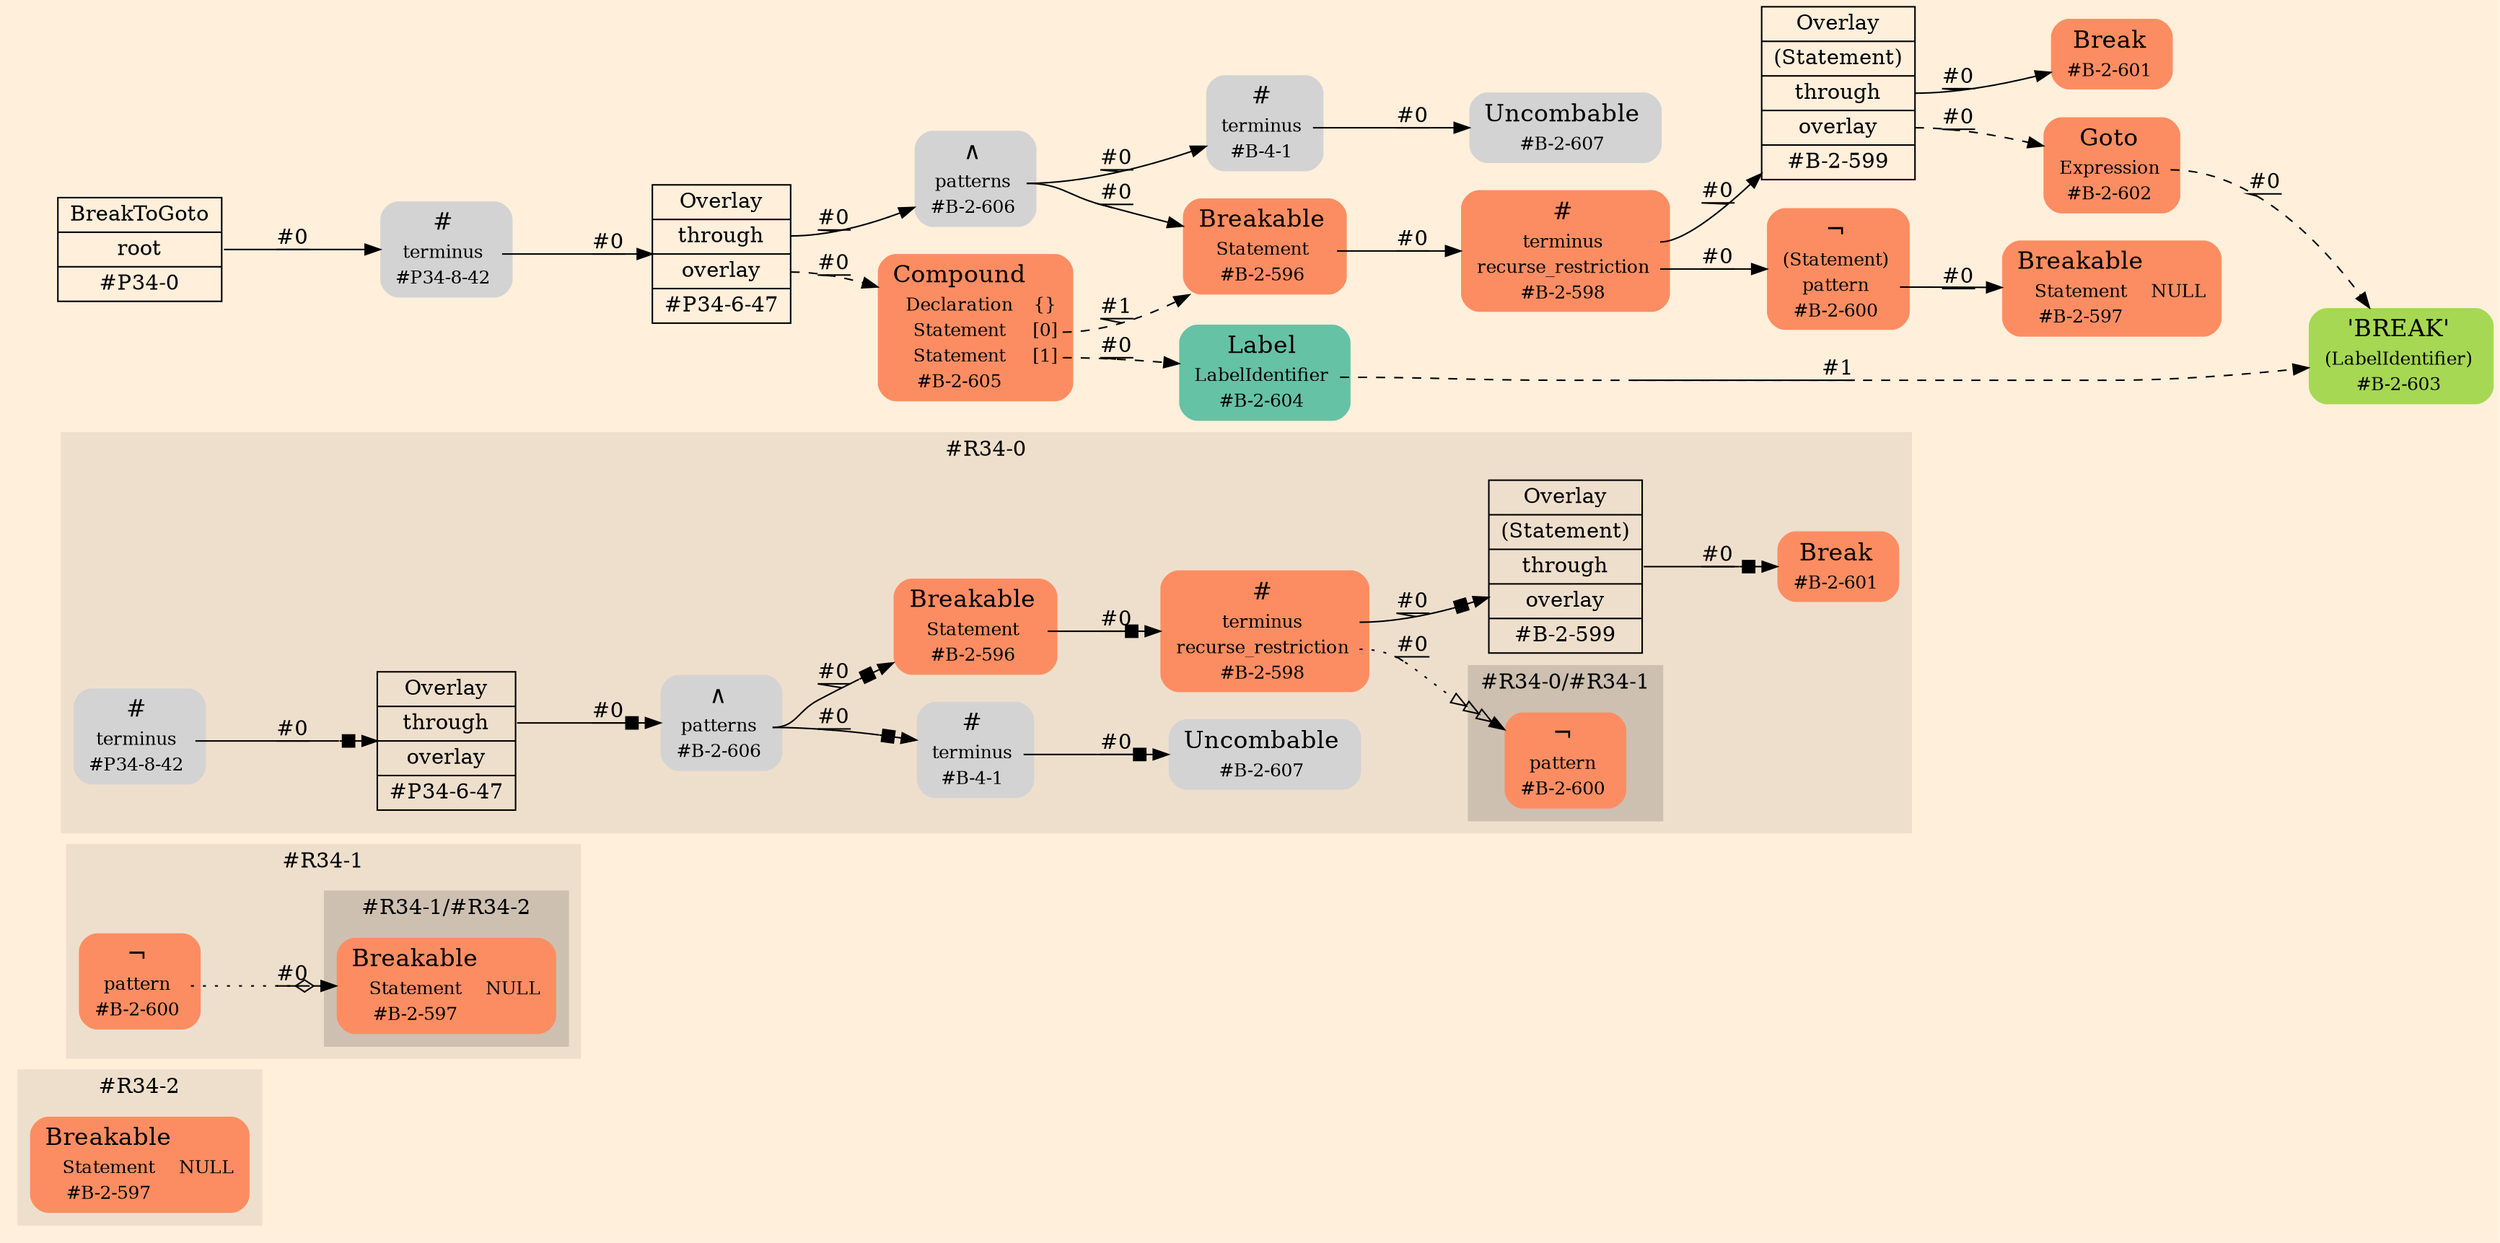 digraph Inferno {
graph [
    rankdir = "LR"
    bgcolor = antiquewhite1
    color = black
    fontcolor = black
];
node [
];
// -------------------- figure #R34-2 --------------------
subgraph "cluster#R34-2" {
    label = "#R34-2"
    style = "filled"
    color = antiquewhite2
    "#R34-2/#B-2-597" [
        shape = "plaintext"
        fillcolor = "/set28/2"
        label = <<TABLE BORDER="0" CELLBORDER="0" CELLSPACING="0">
         <TR><TD><FONT POINT-SIZE="16.0">Breakable</FONT></TD><TD></TD></TR>
         <TR><TD>Statement</TD><TD PORT="port0">NULL</TD></TR>
         <TR><TD>#B-2-597</TD><TD PORT="port1"></TD></TR>
        </TABLE>>
        style = "rounded,filled"
        fontsize = "12"
    ];
    
}


// -------------------- figure #R34-1 --------------------
subgraph "cluster#R34-1" {
    label = "#R34-1"
    style = "filled"
    color = antiquewhite2
    "#R34-1/#B-2-600" [
        shape = "plaintext"
        fillcolor = "/set28/2"
        label = <<TABLE BORDER="0" CELLBORDER="0" CELLSPACING="0">
         <TR><TD><FONT POINT-SIZE="16.0">¬</FONT></TD><TD></TD></TR>
         <TR><TD>pattern</TD><TD PORT="port0"></TD></TR>
         <TR><TD>#B-2-600</TD><TD PORT="port1"></TD></TR>
        </TABLE>>
        style = "rounded,filled"
        fontsize = "12"
    ];
    
    subgraph "cluster#R34-1/#R34-2" {
        label = "#R34-1/#R34-2"
        style = "filled"
        color = antiquewhite3
        "#R34-1/#0/#B-2-597" [
            shape = "plaintext"
            fillcolor = "/set28/2"
            label = <<TABLE BORDER="0" CELLBORDER="0" CELLSPACING="0">
             <TR><TD><FONT POINT-SIZE="16.0">Breakable</FONT></TD><TD></TD></TR>
             <TR><TD>Statement</TD><TD PORT="port0">NULL</TD></TR>
             <TR><TD>#B-2-597</TD><TD PORT="port1"></TD></TR>
            </TABLE>>
            style = "rounded,filled"
            fontsize = "12"
        ];
        
    }
    
}


// -------------------- figure #R34-0 --------------------
subgraph "cluster#R34-0" {
    label = "#R34-0"
    style = "filled"
    color = antiquewhite2
    "#R34-0/#B-2-606" [
        shape = "plaintext"
        label = <<TABLE BORDER="0" CELLBORDER="0" CELLSPACING="0">
         <TR><TD><FONT POINT-SIZE="16.0">∧</FONT></TD><TD></TD></TR>
         <TR><TD>patterns</TD><TD PORT="port0"></TD></TR>
         <TR><TD>#B-2-606</TD><TD PORT="port1"></TD></TR>
        </TABLE>>
        style = "rounded,filled"
        fontsize = "12"
    ];
    
    "#R34-0/#B-2-599" [
        shape = "record"
        fillcolor = antiquewhite2
        label = "<fixed> Overlay | <port0> (Statement) | <port1> through | <port2> overlay | <port3> #B-2-599"
        style = "filled"
        fontsize = "14"
        color = black
        fontcolor = black
    ];
    
    "#R34-0/#B-2-598" [
        shape = "plaintext"
        fillcolor = "/set28/2"
        label = <<TABLE BORDER="0" CELLBORDER="0" CELLSPACING="0">
         <TR><TD><FONT POINT-SIZE="16.0">#</FONT></TD><TD></TD></TR>
         <TR><TD>terminus</TD><TD PORT="port0"></TD></TR>
         <TR><TD>recurse_restriction</TD><TD PORT="port1"></TD></TR>
         <TR><TD>#B-2-598</TD><TD PORT="port2"></TD></TR>
        </TABLE>>
        style = "rounded,filled"
        fontsize = "12"
    ];
    
    "#R34-0/#P34-6-47" [
        shape = "record"
        fillcolor = antiquewhite2
        label = "<fixed> Overlay | <port0> through | <port1> overlay | <port2> #P34-6-47"
        style = "filled"
        fontsize = "14"
        color = black
        fontcolor = black
    ];
    
    "#R34-0/#B-2-601" [
        shape = "plaintext"
        fillcolor = "/set28/2"
        label = <<TABLE BORDER="0" CELLBORDER="0" CELLSPACING="0">
         <TR><TD><FONT POINT-SIZE="16.0">Break</FONT></TD><TD></TD></TR>
         <TR><TD>#B-2-601</TD><TD PORT="port0"></TD></TR>
        </TABLE>>
        style = "rounded,filled"
        fontsize = "12"
    ];
    
    "#R34-0/#B-4-1" [
        shape = "plaintext"
        label = <<TABLE BORDER="0" CELLBORDER="0" CELLSPACING="0">
         <TR><TD><FONT POINT-SIZE="16.0">#</FONT></TD><TD></TD></TR>
         <TR><TD>terminus</TD><TD PORT="port0"></TD></TR>
         <TR><TD>#B-4-1</TD><TD PORT="port1"></TD></TR>
        </TABLE>>
        style = "rounded,filled"
        fontsize = "12"
    ];
    
    "#R34-0/#B-2-607" [
        shape = "plaintext"
        label = <<TABLE BORDER="0" CELLBORDER="0" CELLSPACING="0">
         <TR><TD><FONT POINT-SIZE="16.0">Uncombable</FONT></TD><TD></TD></TR>
         <TR><TD>#B-2-607</TD><TD PORT="port0"></TD></TR>
        </TABLE>>
        style = "rounded,filled"
        fontsize = "12"
    ];
    
    "#R34-0/#B-2-596" [
        shape = "plaintext"
        fillcolor = "/set28/2"
        label = <<TABLE BORDER="0" CELLBORDER="0" CELLSPACING="0">
         <TR><TD><FONT POINT-SIZE="16.0">Breakable</FONT></TD><TD></TD></TR>
         <TR><TD>Statement</TD><TD PORT="port0"></TD></TR>
         <TR><TD>#B-2-596</TD><TD PORT="port1"></TD></TR>
        </TABLE>>
        style = "rounded,filled"
        fontsize = "12"
    ];
    
    "#R34-0/#P34-8-42" [
        shape = "plaintext"
        label = <<TABLE BORDER="0" CELLBORDER="0" CELLSPACING="0">
         <TR><TD><FONT POINT-SIZE="16.0">#</FONT></TD><TD></TD></TR>
         <TR><TD>terminus</TD><TD PORT="port0"></TD></TR>
         <TR><TD>#P34-8-42</TD><TD PORT="port1"></TD></TR>
        </TABLE>>
        style = "rounded,filled"
        fontsize = "12"
    ];
    
    subgraph "cluster#R34-0/#R34-1" {
        label = "#R34-0/#R34-1"
        style = "filled"
        color = antiquewhite3
        "#R34-0/#0/#B-2-600" [
            shape = "plaintext"
            fillcolor = "/set28/2"
            label = <<TABLE BORDER="0" CELLBORDER="0" CELLSPACING="0">
             <TR><TD><FONT POINT-SIZE="16.0">¬</FONT></TD><TD></TD></TR>
             <TR><TD>pattern</TD><TD PORT="port0"></TD></TR>
             <TR><TD>#B-2-600</TD><TD PORT="port1"></TD></TR>
            </TABLE>>
            style = "rounded,filled"
            fontsize = "12"
        ];
        
    }
    
}


// -------------------- transformation figure --------------------
"CR#P34-0" [
    shape = "record"
    fillcolor = antiquewhite1
    label = "<fixed> BreakToGoto | <port0> root | <port1> #P34-0"
    style = "filled"
    fontsize = "14"
    color = black
    fontcolor = black
];

"#P34-8-42" [
    shape = "plaintext"
    label = <<TABLE BORDER="0" CELLBORDER="0" CELLSPACING="0">
     <TR><TD><FONT POINT-SIZE="16.0">#</FONT></TD><TD></TD></TR>
     <TR><TD>terminus</TD><TD PORT="port0"></TD></TR>
     <TR><TD>#P34-8-42</TD><TD PORT="port1"></TD></TR>
    </TABLE>>
    style = "rounded,filled"
    fontsize = "12"
];

"#P34-6-47" [
    shape = "record"
    fillcolor = antiquewhite1
    label = "<fixed> Overlay | <port0> through | <port1> overlay | <port2> #P34-6-47"
    style = "filled"
    fontsize = "14"
    color = black
    fontcolor = black
];

"#B-2-606" [
    shape = "plaintext"
    label = <<TABLE BORDER="0" CELLBORDER="0" CELLSPACING="0">
     <TR><TD><FONT POINT-SIZE="16.0">∧</FONT></TD><TD></TD></TR>
     <TR><TD>patterns</TD><TD PORT="port0"></TD></TR>
     <TR><TD>#B-2-606</TD><TD PORT="port1"></TD></TR>
    </TABLE>>
    style = "rounded,filled"
    fontsize = "12"
];

"#B-2-596" [
    shape = "plaintext"
    fillcolor = "/set28/2"
    label = <<TABLE BORDER="0" CELLBORDER="0" CELLSPACING="0">
     <TR><TD><FONT POINT-SIZE="16.0">Breakable</FONT></TD><TD></TD></TR>
     <TR><TD>Statement</TD><TD PORT="port0"></TD></TR>
     <TR><TD>#B-2-596</TD><TD PORT="port1"></TD></TR>
    </TABLE>>
    style = "rounded,filled"
    fontsize = "12"
];

"#B-2-598" [
    shape = "plaintext"
    fillcolor = "/set28/2"
    label = <<TABLE BORDER="0" CELLBORDER="0" CELLSPACING="0">
     <TR><TD><FONT POINT-SIZE="16.0">#</FONT></TD><TD></TD></TR>
     <TR><TD>terminus</TD><TD PORT="port0"></TD></TR>
     <TR><TD>recurse_restriction</TD><TD PORT="port1"></TD></TR>
     <TR><TD>#B-2-598</TD><TD PORT="port2"></TD></TR>
    </TABLE>>
    style = "rounded,filled"
    fontsize = "12"
];

"#B-2-599" [
    shape = "record"
    fillcolor = antiquewhite1
    label = "<fixed> Overlay | <port0> (Statement) | <port1> through | <port2> overlay | <port3> #B-2-599"
    style = "filled"
    fontsize = "14"
    color = black
    fontcolor = black
];

"#B-2-601" [
    shape = "plaintext"
    fillcolor = "/set28/2"
    label = <<TABLE BORDER="0" CELLBORDER="0" CELLSPACING="0">
     <TR><TD><FONT POINT-SIZE="16.0">Break</FONT></TD><TD></TD></TR>
     <TR><TD>#B-2-601</TD><TD PORT="port0"></TD></TR>
    </TABLE>>
    style = "rounded,filled"
    fontsize = "12"
];

"#B-2-602" [
    shape = "plaintext"
    fillcolor = "/set28/2"
    label = <<TABLE BORDER="0" CELLBORDER="0" CELLSPACING="0">
     <TR><TD><FONT POINT-SIZE="16.0">Goto</FONT></TD><TD></TD></TR>
     <TR><TD>Expression</TD><TD PORT="port0"></TD></TR>
     <TR><TD>#B-2-602</TD><TD PORT="port1"></TD></TR>
    </TABLE>>
    style = "rounded,filled"
    fontsize = "12"
];

"#B-2-603" [
    shape = "plaintext"
    fillcolor = "/set28/5"
    label = <<TABLE BORDER="0" CELLBORDER="0" CELLSPACING="0">
     <TR><TD><FONT POINT-SIZE="16.0">'BREAK'</FONT></TD><TD></TD></TR>
     <TR><TD>(LabelIdentifier)</TD><TD PORT="port0"></TD></TR>
     <TR><TD>#B-2-603</TD><TD PORT="port1"></TD></TR>
    </TABLE>>
    style = "rounded,filled"
    fontsize = "12"
];

"#B-2-600" [
    shape = "plaintext"
    fillcolor = "/set28/2"
    label = <<TABLE BORDER="0" CELLBORDER="0" CELLSPACING="0">
     <TR><TD><FONT POINT-SIZE="16.0">¬</FONT></TD><TD></TD></TR>
     <TR><TD>(Statement)</TD><TD PORT="port0"></TD></TR>
     <TR><TD>pattern</TD><TD PORT="port1"></TD></TR>
     <TR><TD>#B-2-600</TD><TD PORT="port2"></TD></TR>
    </TABLE>>
    style = "rounded,filled"
    fontsize = "12"
];

"#B-2-597" [
    shape = "plaintext"
    fillcolor = "/set28/2"
    label = <<TABLE BORDER="0" CELLBORDER="0" CELLSPACING="0">
     <TR><TD><FONT POINT-SIZE="16.0">Breakable</FONT></TD><TD></TD></TR>
     <TR><TD>Statement</TD><TD PORT="port0">NULL</TD></TR>
     <TR><TD>#B-2-597</TD><TD PORT="port1"></TD></TR>
    </TABLE>>
    style = "rounded,filled"
    fontsize = "12"
];

"#B-4-1" [
    shape = "plaintext"
    label = <<TABLE BORDER="0" CELLBORDER="0" CELLSPACING="0">
     <TR><TD><FONT POINT-SIZE="16.0">#</FONT></TD><TD></TD></TR>
     <TR><TD>terminus</TD><TD PORT="port0"></TD></TR>
     <TR><TD>#B-4-1</TD><TD PORT="port1"></TD></TR>
    </TABLE>>
    style = "rounded,filled"
    fontsize = "12"
];

"#B-2-607" [
    shape = "plaintext"
    label = <<TABLE BORDER="0" CELLBORDER="0" CELLSPACING="0">
     <TR><TD><FONT POINT-SIZE="16.0">Uncombable</FONT></TD><TD></TD></TR>
     <TR><TD>#B-2-607</TD><TD PORT="port0"></TD></TR>
    </TABLE>>
    style = "rounded,filled"
    fontsize = "12"
];

"#B-2-605" [
    shape = "plaintext"
    fillcolor = "/set28/2"
    label = <<TABLE BORDER="0" CELLBORDER="0" CELLSPACING="0">
     <TR><TD><FONT POINT-SIZE="16.0">Compound</FONT></TD><TD></TD></TR>
     <TR><TD>Declaration</TD><TD PORT="port0">{}</TD></TR>
     <TR><TD>Statement</TD><TD PORT="port1">[0]</TD></TR>
     <TR><TD>Statement</TD><TD PORT="port2">[1]</TD></TR>
     <TR><TD>#B-2-605</TD><TD PORT="port3"></TD></TR>
    </TABLE>>
    style = "rounded,filled"
    fontsize = "12"
];

"#B-2-604" [
    shape = "plaintext"
    fillcolor = "/set28/1"
    label = <<TABLE BORDER="0" CELLBORDER="0" CELLSPACING="0">
     <TR><TD><FONT POINT-SIZE="16.0">Label</FONT></TD><TD></TD></TR>
     <TR><TD>LabelIdentifier</TD><TD PORT="port0"></TD></TR>
     <TR><TD>#B-2-604</TD><TD PORT="port1"></TD></TR>
    </TABLE>>
    style = "rounded,filled"
    fontsize = "12"
];



// -------------------- links --------------------
// links for block CR#P34-0
"CR#P34-0":port0 -> "#P34-8-42" [
    style="solid"
    label = "#0"
    decorate = true
    color = black
    fontcolor = black
];

// links for block #P34-8-42
"#P34-8-42":port0 -> "#P34-6-47" [
    style="solid"
    label = "#0"
    decorate = true
    color = black
    fontcolor = black
];

// links for block #P34-6-47
"#P34-6-47":port0 -> "#B-2-606" [
    style="solid"
    label = "#0"
    decorate = true
    color = black
    fontcolor = black
];

"#P34-6-47":port1 -> "#B-2-605" [
    style="dashed"
    label = "#0"
    decorate = true
    color = black
    fontcolor = black
];

// links for block #B-2-606
"#B-2-606":port0 -> "#B-2-596" [
    style="solid"
    label = "#0"
    decorate = true
    color = black
    fontcolor = black
];

"#B-2-606":port0 -> "#B-4-1" [
    style="solid"
    label = "#0"
    decorate = true
    color = black
    fontcolor = black
];

// links for block #B-2-596
"#B-2-596":port0 -> "#B-2-598" [
    style="solid"
    label = "#0"
    decorate = true
    color = black
    fontcolor = black
];

// links for block #B-2-598
"#B-2-598":port0 -> "#B-2-599" [
    style="solid"
    label = "#0"
    decorate = true
    color = black
    fontcolor = black
];

"#B-2-598":port1 -> "#B-2-600" [
    style="solid"
    label = "#0"
    decorate = true
    color = black
    fontcolor = black
];

// links for block #B-2-599
"#B-2-599":port1 -> "#B-2-601" [
    style="solid"
    label = "#0"
    decorate = true
    color = black
    fontcolor = black
];

"#B-2-599":port2 -> "#B-2-602" [
    style="dashed"
    label = "#0"
    decorate = true
    color = black
    fontcolor = black
];

// links for block #B-2-601
// links for block #B-2-602
"#B-2-602":port0 -> "#B-2-603" [
    style="dashed"
    label = "#0"
    decorate = true
    color = black
    fontcolor = black
];

// links for block #B-2-603
// links for block #B-2-600
"#B-2-600":port1 -> "#B-2-597" [
    style="solid"
    label = "#0"
    decorate = true
    color = black
    fontcolor = black
];

// links for block #B-2-597
// links for block #B-4-1
"#B-4-1":port0 -> "#B-2-607" [
    style="solid"
    label = "#0"
    decorate = true
    color = black
    fontcolor = black
];

// links for block #B-2-607
// links for block #B-2-605
"#B-2-605":port1 -> "#B-2-596" [
    style="dashed"
    label = "#1"
    decorate = true
    color = black
    fontcolor = black
];

"#B-2-605":port2 -> "#B-2-604" [
    style="dashed"
    label = "#0"
    decorate = true
    color = black
    fontcolor = black
];

// links for block #B-2-604
"#B-2-604":port0 -> "#B-2-603" [
    style="dashed"
    label = "#1"
    decorate = true
    color = black
    fontcolor = black
];

// links for block #R34-0/#B-2-606
"#R34-0/#B-2-606":port0 -> "#R34-0/#B-2-596" [
    style="solid"
    arrowhead="normalnonebox"
    label = "#0"
    decorate = true
    color = black
    fontcolor = black
];

"#R34-0/#B-2-606":port0 -> "#R34-0/#B-4-1" [
    style="solid"
    arrowhead="normalnonebox"
    label = "#0"
    decorate = true
    color = black
    fontcolor = black
];

// links for block #R34-0/#B-2-599
"#R34-0/#B-2-599":port1 -> "#R34-0/#B-2-601" [
    style="solid"
    arrowhead="normalnonebox"
    label = "#0"
    decorate = true
    color = black
    fontcolor = black
];

// links for block #R34-0/#B-2-598
"#R34-0/#B-2-598":port0 -> "#R34-0/#B-2-599" [
    style="solid"
    arrowhead="normalnonebox"
    label = "#0"
    decorate = true
    color = black
    fontcolor = black
];

"#R34-0/#B-2-598":port1 -> "#R34-0/#0/#B-2-600" [
    style="dotted"
    arrowhead="normalonormalonormalonormal"
    label = "#0"
    decorate = true
    color = black
    fontcolor = black
];

// links for block #R34-0/#P34-6-47
"#R34-0/#P34-6-47":port0 -> "#R34-0/#B-2-606" [
    style="solid"
    arrowhead="normalnonebox"
    label = "#0"
    decorate = true
    color = black
    fontcolor = black
];

// links for block #R34-0/#B-2-601
// links for block #R34-0/#B-4-1
"#R34-0/#B-4-1":port0 -> "#R34-0/#B-2-607" [
    style="solid"
    arrowhead="normalnonebox"
    label = "#0"
    decorate = true
    color = black
    fontcolor = black
];

// links for block #R34-0/#B-2-607
// links for block #R34-0/#B-2-596
"#R34-0/#B-2-596":port0 -> "#R34-0/#B-2-598" [
    style="solid"
    arrowhead="normalnonebox"
    label = "#0"
    decorate = true
    color = black
    fontcolor = black
];

// links for block #R34-0/#P34-8-42
"#R34-0/#P34-8-42":port0 -> "#R34-0/#P34-6-47" [
    style="solid"
    arrowhead="normalnonebox"
    label = "#0"
    decorate = true
    color = black
    fontcolor = black
];

// links for block #R34-0/#0/#B-2-600
// links for block #R34-1/#B-2-600
"#R34-1/#B-2-600":port0 -> "#R34-1/#0/#B-2-597" [
    style="dotted"
    arrowhead="normalnoneodiamond"
    label = "#0"
    decorate = true
    color = black
    fontcolor = black
];

// links for block #R34-1/#0/#B-2-597
// links for block #R34-2/#B-2-597
}

